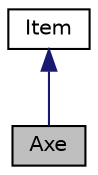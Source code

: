 digraph "Axe"
{
 // LATEX_PDF_SIZE
  edge [fontname="Helvetica",fontsize="10",labelfontname="Helvetica",labelfontsize="10"];
  node [fontname="Helvetica",fontsize="10",shape=record];
  Node1 [label="Axe",height=0.2,width=0.4,color="black", fillcolor="grey75", style="filled", fontcolor="black",tooltip="Κλάση αντικειμένου Axe  Χρησιμοποιείται για τα συμβολίσει Τσεκούρι"];
  Node2 -> Node1 [dir="back",color="midnightblue",fontsize="10",style="solid"];
  Node2 [label="Item",height=0.2,width=0.4,color="black", fillcolor="white", style="filled",URL="$class_item.html",tooltip="Κλάση που χρησιμοποιείται για το κάθε αντικείμενο του παιχνιδιού."];
}
